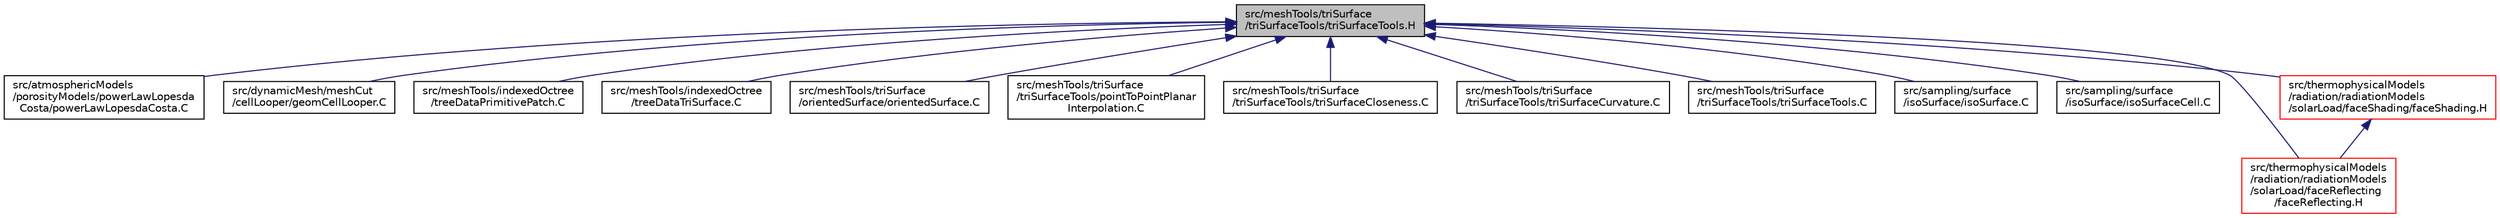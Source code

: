 digraph "src/meshTools/triSurface/triSurfaceTools/triSurfaceTools.H"
{
  bgcolor="transparent";
  edge [fontname="Helvetica",fontsize="10",labelfontname="Helvetica",labelfontsize="10"];
  node [fontname="Helvetica",fontsize="10",shape=record];
  Node1 [label="src/meshTools/triSurface\l/triSurfaceTools/triSurfaceTools.H",height=0.2,width=0.4,color="black", fillcolor="grey75", style="filled" fontcolor="black"];
  Node1 -> Node2 [dir="back",color="midnightblue",fontsize="10",style="solid",fontname="Helvetica"];
  Node2 [label="src/atmosphericModels\l/porosityModels/powerLawLopesda\lCosta/powerLawLopesdaCosta.C",height=0.2,width=0.4,color="black",URL="$powerLawLopesdaCosta_8C.html"];
  Node1 -> Node3 [dir="back",color="midnightblue",fontsize="10",style="solid",fontname="Helvetica"];
  Node3 [label="src/dynamicMesh/meshCut\l/cellLooper/geomCellLooper.C",height=0.2,width=0.4,color="black",URL="$geomCellLooper_8C.html"];
  Node1 -> Node4 [dir="back",color="midnightblue",fontsize="10",style="solid",fontname="Helvetica"];
  Node4 [label="src/meshTools/indexedOctree\l/treeDataPrimitivePatch.C",height=0.2,width=0.4,color="black",URL="$treeDataPrimitivePatch_8C.html"];
  Node1 -> Node5 [dir="back",color="midnightblue",fontsize="10",style="solid",fontname="Helvetica"];
  Node5 [label="src/meshTools/indexedOctree\l/treeDataTriSurface.C",height=0.2,width=0.4,color="black",URL="$treeDataTriSurface_8C.html"];
  Node1 -> Node6 [dir="back",color="midnightblue",fontsize="10",style="solid",fontname="Helvetica"];
  Node6 [label="src/meshTools/triSurface\l/orientedSurface/orientedSurface.C",height=0.2,width=0.4,color="black",URL="$orientedSurface_8C.html"];
  Node1 -> Node7 [dir="back",color="midnightblue",fontsize="10",style="solid",fontname="Helvetica"];
  Node7 [label="src/meshTools/triSurface\l/triSurfaceTools/pointToPointPlanar\lInterpolation.C",height=0.2,width=0.4,color="black",URL="$pointToPointPlanarInterpolation_8C.html"];
  Node1 -> Node8 [dir="back",color="midnightblue",fontsize="10",style="solid",fontname="Helvetica"];
  Node8 [label="src/meshTools/triSurface\l/triSurfaceTools/triSurfaceCloseness.C",height=0.2,width=0.4,color="black",URL="$triSurfaceCloseness_8C.html"];
  Node1 -> Node9 [dir="back",color="midnightblue",fontsize="10",style="solid",fontname="Helvetica"];
  Node9 [label="src/meshTools/triSurface\l/triSurfaceTools/triSurfaceCurvature.C",height=0.2,width=0.4,color="black",URL="$triSurfaceCurvature_8C.html"];
  Node1 -> Node10 [dir="back",color="midnightblue",fontsize="10",style="solid",fontname="Helvetica"];
  Node10 [label="src/meshTools/triSurface\l/triSurfaceTools/triSurfaceTools.C",height=0.2,width=0.4,color="black",URL="$triSurfaceTools_8C.html"];
  Node1 -> Node11 [dir="back",color="midnightblue",fontsize="10",style="solid",fontname="Helvetica"];
  Node11 [label="src/sampling/surface\l/isoSurface/isoSurface.C",height=0.2,width=0.4,color="black",URL="$isoSurface_8C.html"];
  Node1 -> Node12 [dir="back",color="midnightblue",fontsize="10",style="solid",fontname="Helvetica"];
  Node12 [label="src/sampling/surface\l/isoSurface/isoSurfaceCell.C",height=0.2,width=0.4,color="black",URL="$isoSurfaceCell_8C.html"];
  Node1 -> Node13 [dir="back",color="midnightblue",fontsize="10",style="solid",fontname="Helvetica"];
  Node13 [label="src/thermophysicalModels\l/radiation/radiationModels\l/solarLoad/faceReflecting\l/faceReflecting.H",height=0.2,width=0.4,color="red",URL="$faceReflecting_8H.html"];
  Node1 -> Node14 [dir="back",color="midnightblue",fontsize="10",style="solid",fontname="Helvetica"];
  Node14 [label="src/thermophysicalModels\l/radiation/radiationModels\l/solarLoad/faceShading/faceShading.H",height=0.2,width=0.4,color="red",URL="$faceShading_8H.html"];
  Node14 -> Node13 [dir="back",color="midnightblue",fontsize="10",style="solid",fontname="Helvetica"];
}
